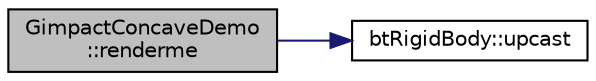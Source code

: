 digraph "GimpactConcaveDemo::renderme"
{
  edge [fontname="Helvetica",fontsize="10",labelfontname="Helvetica",labelfontsize="10"];
  node [fontname="Helvetica",fontsize="10",shape=record];
  rankdir="LR";
  Node1 [label="GimpactConcaveDemo\l::renderme",height=0.2,width=0.4,color="black", fillcolor="grey75", style="filled", fontcolor="black"];
  Node1 -> Node2 [color="midnightblue",fontsize="10",style="solid",fontname="Helvetica"];
  Node2 [label="btRigidBody::upcast",height=0.2,width=0.4,color="black", fillcolor="white", style="filled",URL="$classbt_rigid_body.html#a59077fce3d2efd193a3fd7d7de2c97e8"];
}
